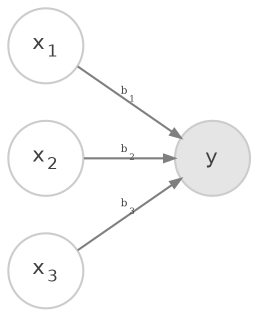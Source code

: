 digraph DAG {

    graph [rankdir = LR bgcolor=transparent]

    node [shape = circle, fontcolor=gray25 color=gray80]

    node [fontname="Helvetica" fontsize=10]
    x1 [label=<x<sub>1</sub>>]; x2 [label=<x<sub>2</sub>>]; x3 [label=<x<sub>3</sub>>]; 

    node [fillcolor=gray90 style=filled]
    y;

    edge [color=gray50 style=filled arrowsize=.5 fontsize = 5 fontcolor=gray25]
    x1 -> y [label=<b<sub>1</sub>>]; x2 -> y [label=<b<sub>2</sub>>]; x3 -> y [label=<b<sub>3</sub>>];
}